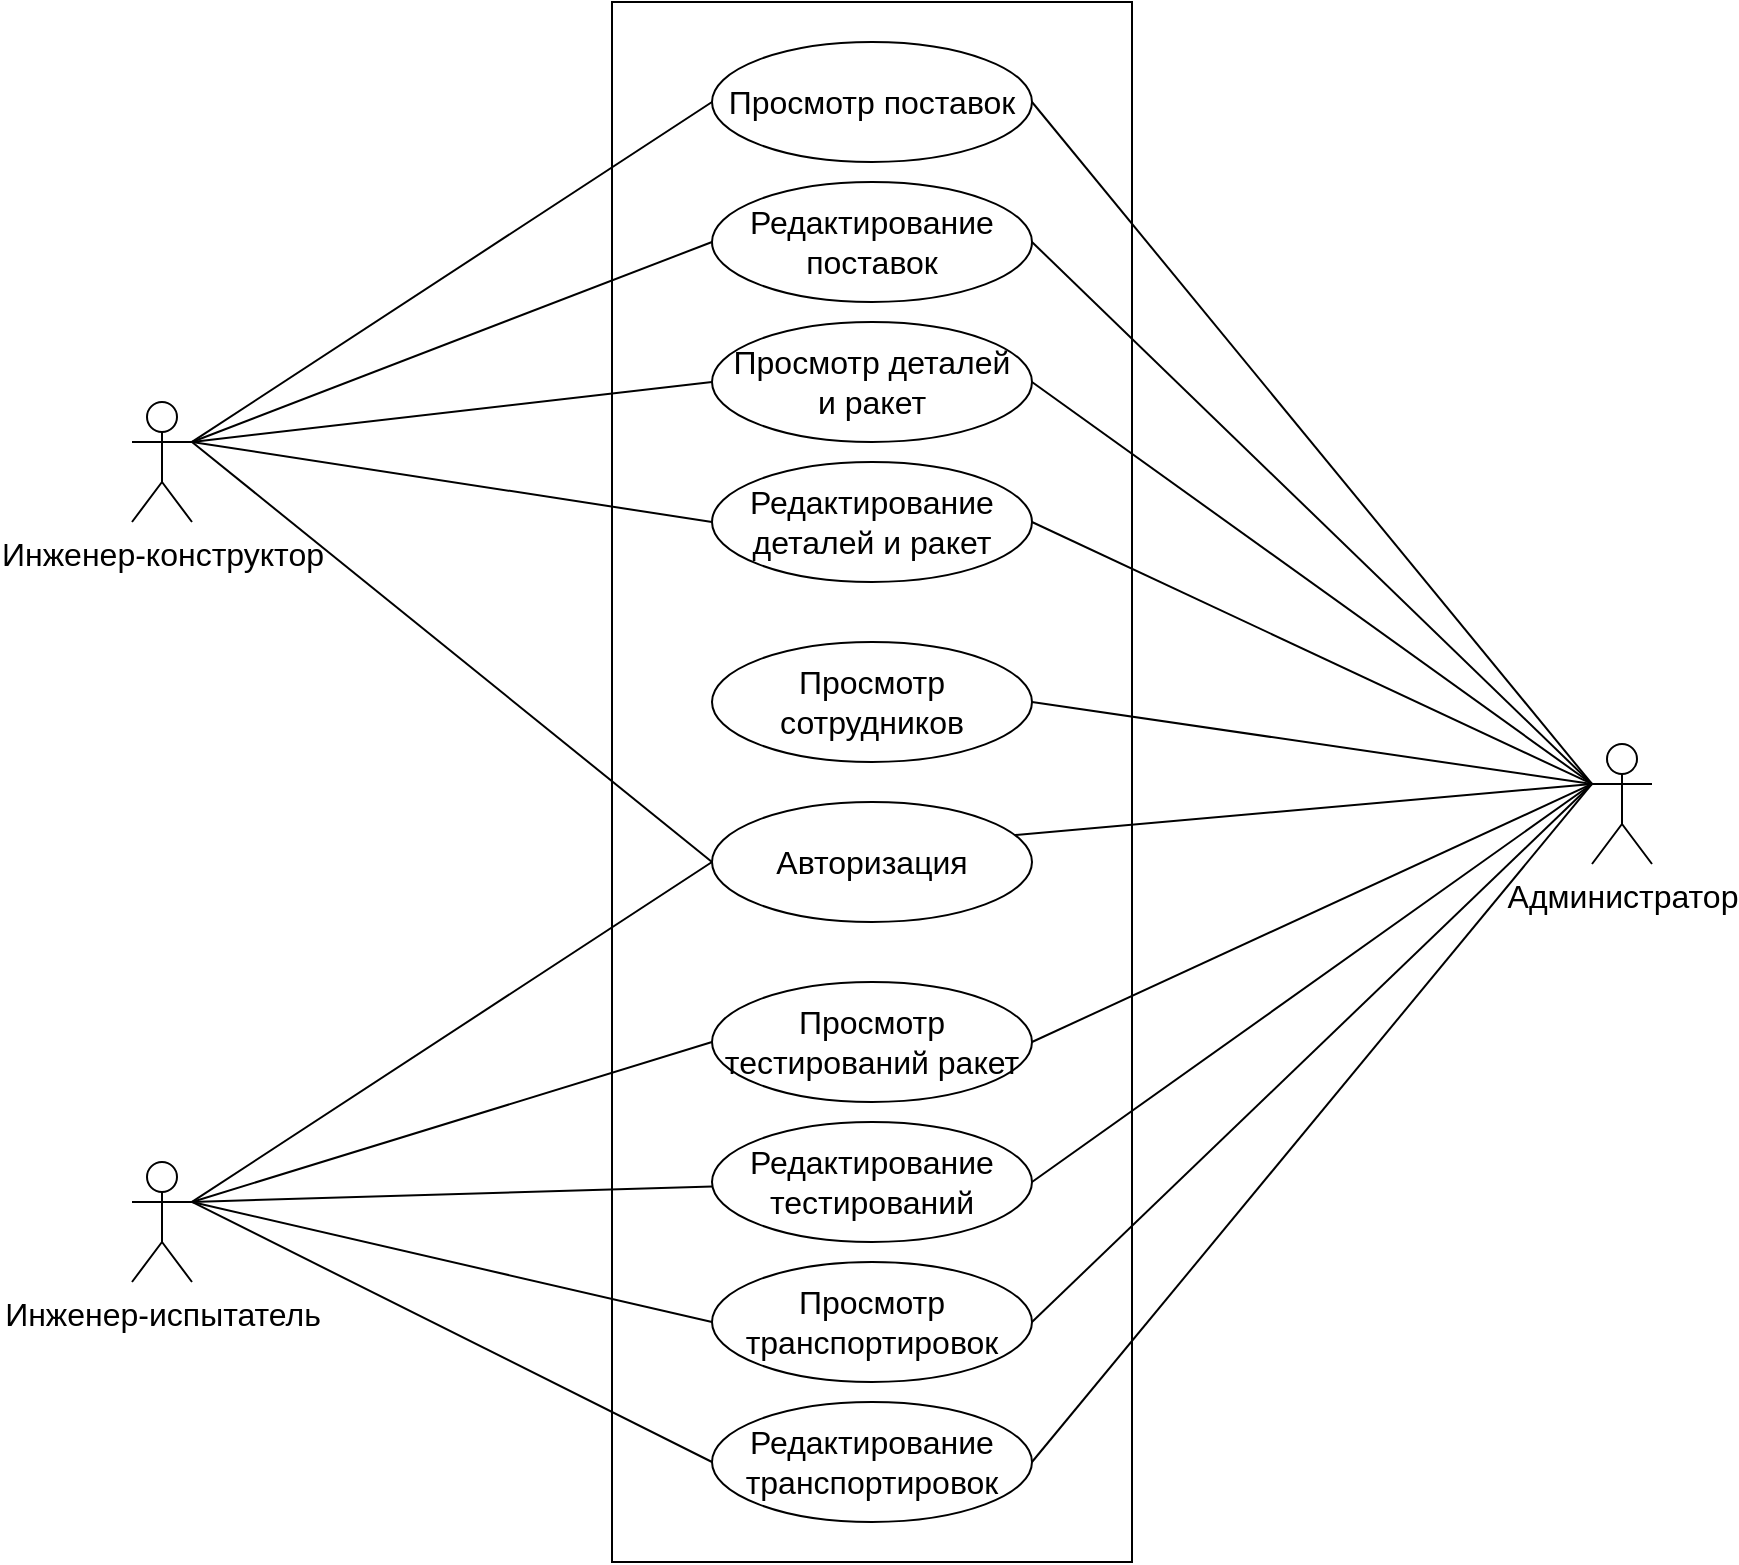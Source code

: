 <mxfile version="27.0.9">
  <diagram name="Страница — 1" id="8NphzNy4wIktR6boJ4kL">
    <mxGraphModel dx="2253" dy="849" grid="1" gridSize="10" guides="1" tooltips="1" connect="1" arrows="1" fold="1" page="1" pageScale="1" pageWidth="827" pageHeight="1169" math="0" shadow="0">
      <root>
        <mxCell id="0" />
        <mxCell id="1" parent="0" />
        <mxCell id="sAG9ZelZPATGGO4qsfU9-2" value="" style="rounded=0;whiteSpace=wrap;html=1;" vertex="1" parent="1">
          <mxGeometry x="250" y="20" width="260" height="780" as="geometry" />
        </mxCell>
        <mxCell id="J-aDhWOuI1ZgeHbZbZPQ-5" style="rounded=0;orthogonalLoop=1;jettySize=auto;html=1;exitX=0;exitY=0.333;exitDx=0;exitDy=0;exitPerimeter=0;entryX=0;entryY=0.5;entryDx=0;entryDy=0;endArrow=none;startFill=0;fontSize=16;" parent="1" source="J-aDhWOuI1ZgeHbZbZPQ-1" target="J-aDhWOuI1ZgeHbZbZPQ-4" edge="1">
          <mxGeometry relative="1" as="geometry" />
        </mxCell>
        <mxCell id="J-aDhWOuI1ZgeHbZbZPQ-14" style="rounded=0;orthogonalLoop=1;jettySize=auto;html=1;exitX=0;exitY=0.333;exitDx=0;exitDy=0;exitPerimeter=0;entryX=1;entryY=0.5;entryDx=0;entryDy=0;endArrow=none;startFill=0;fontSize=16;" parent="1" source="J-aDhWOuI1ZgeHbZbZPQ-1" target="J-aDhWOuI1ZgeHbZbZPQ-12" edge="1">
          <mxGeometry relative="1" as="geometry" />
        </mxCell>
        <mxCell id="J-aDhWOuI1ZgeHbZbZPQ-17" style="rounded=0;orthogonalLoop=1;jettySize=auto;html=1;exitX=0;exitY=0.333;exitDx=0;exitDy=0;exitPerimeter=0;entryX=1;entryY=0.5;entryDx=0;entryDy=0;endArrow=none;startFill=0;fontSize=16;" parent="1" source="J-aDhWOuI1ZgeHbZbZPQ-1" target="J-aDhWOuI1ZgeHbZbZPQ-15" edge="1">
          <mxGeometry relative="1" as="geometry" />
        </mxCell>
        <mxCell id="J-aDhWOuI1ZgeHbZbZPQ-27" style="rounded=0;orthogonalLoop=1;jettySize=auto;html=1;exitX=0;exitY=0.333;exitDx=0;exitDy=0;exitPerimeter=0;entryX=1;entryY=0.5;entryDx=0;entryDy=0;endArrow=none;startFill=0;fontSize=16;" parent="1" source="J-aDhWOuI1ZgeHbZbZPQ-1" target="J-aDhWOuI1ZgeHbZbZPQ-19" edge="1">
          <mxGeometry relative="1" as="geometry" />
        </mxCell>
        <mxCell id="J-aDhWOuI1ZgeHbZbZPQ-28" style="rounded=0;orthogonalLoop=1;jettySize=auto;html=1;exitX=0;exitY=0.333;exitDx=0;exitDy=0;exitPerimeter=0;entryX=1;entryY=0.5;entryDx=0;entryDy=0;endArrow=none;startFill=0;fontSize=16;" parent="1" source="J-aDhWOuI1ZgeHbZbZPQ-1" target="J-aDhWOuI1ZgeHbZbZPQ-20" edge="1">
          <mxGeometry relative="1" as="geometry" />
        </mxCell>
        <mxCell id="J-aDhWOuI1ZgeHbZbZPQ-29" style="rounded=0;orthogonalLoop=1;jettySize=auto;html=1;exitX=0;exitY=0.333;exitDx=0;exitDy=0;exitPerimeter=0;entryX=1;entryY=0.5;entryDx=0;entryDy=0;endArrow=none;startFill=0;fontSize=16;" parent="1" source="J-aDhWOuI1ZgeHbZbZPQ-1" target="J-aDhWOuI1ZgeHbZbZPQ-21" edge="1">
          <mxGeometry relative="1" as="geometry" />
        </mxCell>
        <mxCell id="J-aDhWOuI1ZgeHbZbZPQ-30" style="rounded=0;orthogonalLoop=1;jettySize=auto;html=1;exitX=0;exitY=0.333;exitDx=0;exitDy=0;exitPerimeter=0;entryX=1;entryY=0.5;entryDx=0;entryDy=0;endArrow=none;startFill=0;fontSize=16;" parent="1" source="J-aDhWOuI1ZgeHbZbZPQ-1" target="J-aDhWOuI1ZgeHbZbZPQ-22" edge="1">
          <mxGeometry relative="1" as="geometry" />
        </mxCell>
        <mxCell id="J-aDhWOuI1ZgeHbZbZPQ-36" style="rounded=0;orthogonalLoop=1;jettySize=auto;html=1;exitX=0;exitY=0.333;exitDx=0;exitDy=0;exitPerimeter=0;entryX=1;entryY=0.5;entryDx=0;entryDy=0;endArrow=none;startFill=0;fontSize=16;" parent="1" source="J-aDhWOuI1ZgeHbZbZPQ-1" target="J-aDhWOuI1ZgeHbZbZPQ-32" edge="1">
          <mxGeometry relative="1" as="geometry" />
        </mxCell>
        <mxCell id="J-aDhWOuI1ZgeHbZbZPQ-37" style="rounded=0;orthogonalLoop=1;jettySize=auto;html=1;exitX=0;exitY=0.333;exitDx=0;exitDy=0;exitPerimeter=0;entryX=1;entryY=0.5;entryDx=0;entryDy=0;endArrow=none;startFill=0;fontSize=16;" parent="1" source="J-aDhWOuI1ZgeHbZbZPQ-1" target="J-aDhWOuI1ZgeHbZbZPQ-33" edge="1">
          <mxGeometry relative="1" as="geometry" />
        </mxCell>
        <mxCell id="J-aDhWOuI1ZgeHbZbZPQ-39" style="rounded=0;orthogonalLoop=1;jettySize=auto;html=1;exitX=0;exitY=0.333;exitDx=0;exitDy=0;exitPerimeter=0;entryX=1;entryY=0.5;entryDx=0;entryDy=0;endArrow=none;startFill=0;fontSize=16;" parent="1" source="J-aDhWOuI1ZgeHbZbZPQ-1" target="J-aDhWOuI1ZgeHbZbZPQ-38" edge="1">
          <mxGeometry relative="1" as="geometry" />
        </mxCell>
        <mxCell id="J-aDhWOuI1ZgeHbZbZPQ-1" value="Администратор" style="shape=umlActor;verticalLabelPosition=bottom;verticalAlign=top;html=1;outlineConnect=0;fontSize=16;" parent="1" vertex="1">
          <mxGeometry x="740" y="391" width="30" height="60" as="geometry" />
        </mxCell>
        <mxCell id="J-aDhWOuI1ZgeHbZbZPQ-7" style="rounded=0;orthogonalLoop=1;jettySize=auto;html=1;exitX=1;exitY=0.333;exitDx=0;exitDy=0;exitPerimeter=0;entryX=0;entryY=0.5;entryDx=0;entryDy=0;endArrow=none;startFill=0;fontSize=16;" parent="1" source="J-aDhWOuI1ZgeHbZbZPQ-2" target="J-aDhWOuI1ZgeHbZbZPQ-4" edge="1">
          <mxGeometry relative="1" as="geometry" />
        </mxCell>
        <mxCell id="J-aDhWOuI1ZgeHbZbZPQ-13" style="rounded=0;orthogonalLoop=1;jettySize=auto;html=1;exitX=1;exitY=0.333;exitDx=0;exitDy=0;exitPerimeter=0;entryX=0;entryY=0.5;entryDx=0;entryDy=0;endArrow=none;startFill=0;fontSize=16;" parent="1" source="J-aDhWOuI1ZgeHbZbZPQ-2" target="J-aDhWOuI1ZgeHbZbZPQ-12" edge="1">
          <mxGeometry relative="1" as="geometry" />
        </mxCell>
        <mxCell id="J-aDhWOuI1ZgeHbZbZPQ-16" style="rounded=0;orthogonalLoop=1;jettySize=auto;html=1;exitX=1;exitY=0.333;exitDx=0;exitDy=0;exitPerimeter=0;entryX=0;entryY=0.5;entryDx=0;entryDy=0;endArrow=none;startFill=0;fontSize=16;" parent="1" source="J-aDhWOuI1ZgeHbZbZPQ-2" target="J-aDhWOuI1ZgeHbZbZPQ-15" edge="1">
          <mxGeometry relative="1" as="geometry" />
        </mxCell>
        <mxCell id="J-aDhWOuI1ZgeHbZbZPQ-34" style="rounded=0;orthogonalLoop=1;jettySize=auto;html=1;exitX=1;exitY=0.333;exitDx=0;exitDy=0;exitPerimeter=0;entryX=0;entryY=0.5;entryDx=0;entryDy=0;endArrow=none;startFill=0;fontSize=16;" parent="1" source="J-aDhWOuI1ZgeHbZbZPQ-2" target="J-aDhWOuI1ZgeHbZbZPQ-33" edge="1">
          <mxGeometry relative="1" as="geometry" />
        </mxCell>
        <mxCell id="J-aDhWOuI1ZgeHbZbZPQ-35" style="rounded=0;orthogonalLoop=1;jettySize=auto;html=1;exitX=1;exitY=0.333;exitDx=0;exitDy=0;exitPerimeter=0;entryX=0;entryY=0.5;entryDx=0;entryDy=0;endArrow=none;startFill=0;fontSize=16;" parent="1" source="J-aDhWOuI1ZgeHbZbZPQ-2" target="J-aDhWOuI1ZgeHbZbZPQ-32" edge="1">
          <mxGeometry relative="1" as="geometry" />
        </mxCell>
        <mxCell id="J-aDhWOuI1ZgeHbZbZPQ-2" value="Инженер-конструктор" style="shape=umlActor;verticalLabelPosition=bottom;verticalAlign=top;html=1;outlineConnect=0;fontSize=16;" parent="1" vertex="1">
          <mxGeometry x="10" y="220" width="30" height="60" as="geometry" />
        </mxCell>
        <mxCell id="J-aDhWOuI1ZgeHbZbZPQ-8" style="rounded=0;orthogonalLoop=1;jettySize=auto;html=1;exitX=1;exitY=0.333;exitDx=0;exitDy=0;exitPerimeter=0;entryX=0;entryY=0.5;entryDx=0;entryDy=0;endArrow=none;startFill=0;fontSize=16;" parent="1" source="J-aDhWOuI1ZgeHbZbZPQ-3" target="J-aDhWOuI1ZgeHbZbZPQ-4" edge="1">
          <mxGeometry relative="1" as="geometry" />
        </mxCell>
        <mxCell id="J-aDhWOuI1ZgeHbZbZPQ-23" style="rounded=0;orthogonalLoop=1;jettySize=auto;html=1;exitX=1;exitY=0.333;exitDx=0;exitDy=0;exitPerimeter=0;entryX=0;entryY=0.5;entryDx=0;entryDy=0;endArrow=none;startFill=0;fontSize=16;" parent="1" source="J-aDhWOuI1ZgeHbZbZPQ-3" target="J-aDhWOuI1ZgeHbZbZPQ-19" edge="1">
          <mxGeometry relative="1" as="geometry" />
        </mxCell>
        <mxCell id="J-aDhWOuI1ZgeHbZbZPQ-24" style="rounded=0;orthogonalLoop=1;jettySize=auto;html=1;exitX=1;exitY=0.333;exitDx=0;exitDy=0;exitPerimeter=0;endArrow=none;startFill=0;fontSize=16;" parent="1" source="J-aDhWOuI1ZgeHbZbZPQ-3" target="J-aDhWOuI1ZgeHbZbZPQ-20" edge="1">
          <mxGeometry relative="1" as="geometry" />
        </mxCell>
        <mxCell id="J-aDhWOuI1ZgeHbZbZPQ-25" style="rounded=0;orthogonalLoop=1;jettySize=auto;html=1;exitX=1;exitY=0.333;exitDx=0;exitDy=0;exitPerimeter=0;entryX=0;entryY=0.5;entryDx=0;entryDy=0;endArrow=none;startFill=0;fontSize=16;" parent="1" source="J-aDhWOuI1ZgeHbZbZPQ-3" target="J-aDhWOuI1ZgeHbZbZPQ-21" edge="1">
          <mxGeometry relative="1" as="geometry" />
        </mxCell>
        <mxCell id="J-aDhWOuI1ZgeHbZbZPQ-26" style="rounded=0;orthogonalLoop=1;jettySize=auto;html=1;exitX=1;exitY=0.333;exitDx=0;exitDy=0;exitPerimeter=0;entryX=0;entryY=0.5;entryDx=0;entryDy=0;endArrow=none;startFill=0;fontSize=16;" parent="1" source="J-aDhWOuI1ZgeHbZbZPQ-3" target="J-aDhWOuI1ZgeHbZbZPQ-22" edge="1">
          <mxGeometry relative="1" as="geometry" />
        </mxCell>
        <mxCell id="J-aDhWOuI1ZgeHbZbZPQ-3" value="Инженер-испытатель" style="shape=umlActor;verticalLabelPosition=bottom;verticalAlign=top;html=1;outlineConnect=0;fontSize=16;" parent="1" vertex="1">
          <mxGeometry x="10" y="600" width="30" height="60" as="geometry" />
        </mxCell>
        <mxCell id="J-aDhWOuI1ZgeHbZbZPQ-4" value="Авторизация" style="ellipse;whiteSpace=wrap;html=1;fontSize=16;" parent="1" vertex="1">
          <mxGeometry x="300" y="420" width="160" height="60" as="geometry" />
        </mxCell>
        <mxCell id="J-aDhWOuI1ZgeHbZbZPQ-12" value="Просмотр деталей&lt;br&gt;и ракет" style="ellipse;whiteSpace=wrap;html=1;fontSize=16;" parent="1" vertex="1">
          <mxGeometry x="300" y="180" width="160" height="60" as="geometry" />
        </mxCell>
        <mxCell id="J-aDhWOuI1ZgeHbZbZPQ-15" value="Редактирование&lt;br&gt;деталей и ракет" style="ellipse;whiteSpace=wrap;html=1;fontSize=16;" parent="1" vertex="1">
          <mxGeometry x="300" y="250" width="160" height="60" as="geometry" />
        </mxCell>
        <mxCell id="J-aDhWOuI1ZgeHbZbZPQ-19" value="Просмотр тестирований ракет" style="ellipse;whiteSpace=wrap;html=1;fontSize=16;" parent="1" vertex="1">
          <mxGeometry x="300" y="510" width="160" height="60" as="geometry" />
        </mxCell>
        <mxCell id="J-aDhWOuI1ZgeHbZbZPQ-20" value="Редактирование&lt;br&gt;тестирований" style="ellipse;whiteSpace=wrap;html=1;fontSize=16;" parent="1" vertex="1">
          <mxGeometry x="300" y="580" width="160" height="60" as="geometry" />
        </mxCell>
        <mxCell id="J-aDhWOuI1ZgeHbZbZPQ-21" value="Просмотр транспортировок" style="ellipse;whiteSpace=wrap;html=1;fontSize=16;" parent="1" vertex="1">
          <mxGeometry x="300" y="650" width="160" height="60" as="geometry" />
        </mxCell>
        <mxCell id="J-aDhWOuI1ZgeHbZbZPQ-22" value="Редактирование&lt;br&gt;транспортировок" style="ellipse;whiteSpace=wrap;html=1;fontSize=16;" parent="1" vertex="1">
          <mxGeometry x="300" y="720" width="160" height="60" as="geometry" />
        </mxCell>
        <mxCell id="J-aDhWOuI1ZgeHbZbZPQ-32" value="Просмотр поставок" style="ellipse;whiteSpace=wrap;html=1;fontSize=16;" parent="1" vertex="1">
          <mxGeometry x="300" y="40" width="160" height="60" as="geometry" />
        </mxCell>
        <mxCell id="J-aDhWOuI1ZgeHbZbZPQ-33" value="Редактирование&lt;br&gt;поставок" style="ellipse;whiteSpace=wrap;html=1;fontSize=16;" parent="1" vertex="1">
          <mxGeometry x="300" y="110" width="160" height="60" as="geometry" />
        </mxCell>
        <mxCell id="J-aDhWOuI1ZgeHbZbZPQ-38" value="Просмотр сотрудников" style="ellipse;whiteSpace=wrap;html=1;fontSize=16;" parent="1" vertex="1">
          <mxGeometry x="300" y="340" width="160" height="60" as="geometry" />
        </mxCell>
      </root>
    </mxGraphModel>
  </diagram>
</mxfile>
